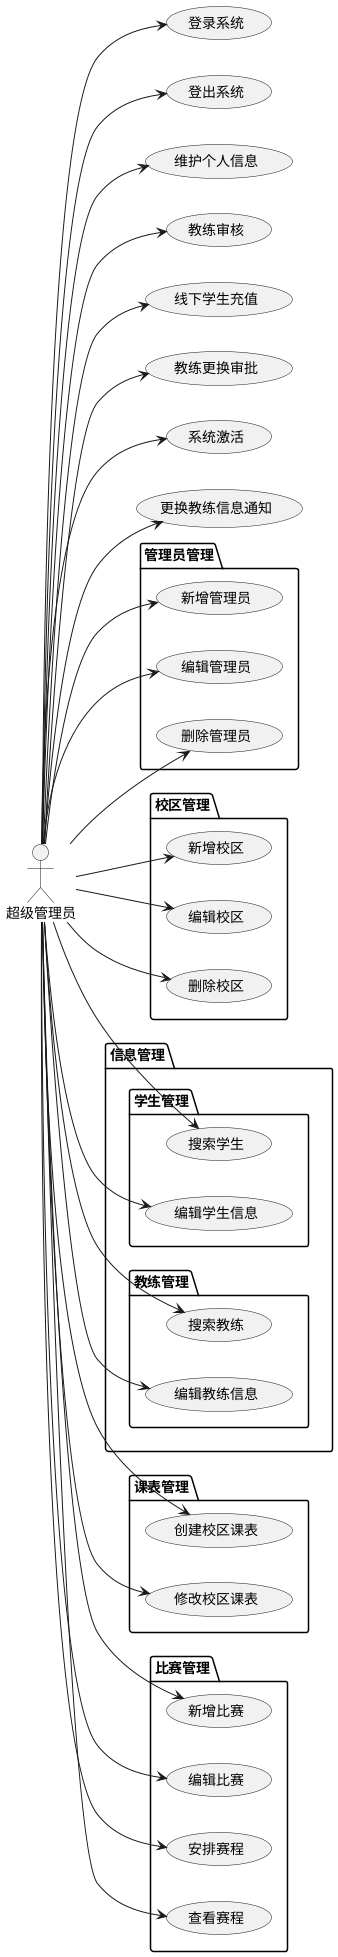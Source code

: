 @startuml 超级管理员功能用例图
' 设置图表方向（从左到右），提升可读性
left to right direction

' 定义参与者：超级管理员
actor 超级管理员

' 基础系统操作（登录、登出）—— 系统使用的入口和出口
usecase "登录系统" as UC01  
usecase "登出系统" as UC02  


' 1. 个人信息维护模块（独立用例）
usecase "维护个人信息" as UC1

' 2. 管理员管理模块（包内包含子用例）
package "管理员管理" {
  usecase "新增管理员" as UC2_1
  usecase "编辑管理员" as UC2_2
  usecase "删除管理员" as UC2_3
}

' 3. 校区管理模块（包内包含子用例）
package "校区管理" {
  usecase "新增校区" as UC3_1
  usecase "编辑校区" as UC3_2
  usecase "删除校区" as UC3_3
}

' 4. 教练审核（独立用例）
usecase "教练审核" as UC4

' 5. 信息管理模块（嵌套包：包含学生管理、教练管理子模块）
package "信息管理" {
  package "学生管理" {
    usecase "搜索学生" as UC5_1_1
    usecase "编辑学生信息" as UC5_1_2
  }
  package "教练管理" {
    usecase "搜索教练" as UC5_2_1
    usecase "编辑教练信息" as UC5_2_2
  }
}

' 6. 线下学生充值（独立用例）
usecase "线下学生充值" as UC6

' 7. 教练更换审批（独立用例）
usecase "教练更换审批" as UC7

' 8. 课表管理模块（包内包含子用例）
package "课表管理" {
  usecase "创建校区课表" as UC8_1
  usecase "修改校区课表" as UC8_2
}

' 9. 比赛管理模块（包内包含子用例）
package "比赛管理" {
  usecase "新增比赛" as UC9_1
  usecase "编辑比赛" as UC9_2
  usecase "安排赛程" as UC9_3
  usecase "查看赛程" as UC9_4
}

' 10. 系统激活（独立用例）
usecase "系统激活" as UC10

' 11. 更换教练信息通知（独立用例）
usecase "更换教练信息通知" as UC11


超级管理员 --> UC01  
超级管理员 --> UC02  
超级管理员 --> UC1   
超级管理员 --> UC2_1
超级管理员 --> UC2_2
超级管理员 --> UC2_3
超级管理员 --> UC3_1
超级管理员 --> UC3_2
超级管理员 --> UC3_3
超级管理员 --> UC4
超级管理员 --> UC5_1_1
超级管理员 --> UC5_1_2
超级管理员 --> UC5_2_1
超级管理员 --> UC5_2_2
超级管理员 --> UC6
超级管理员 --> UC7
超级管理员 --> UC8_1
超级管理员 --> UC8_2
超级管理员 --> UC9_1
超级管理员 --> UC9_2
超级管理员 --> UC9_3
超级管理员 --> UC9_4
超级管理员 --> UC10
超级管理员 --> UC11

@enduml